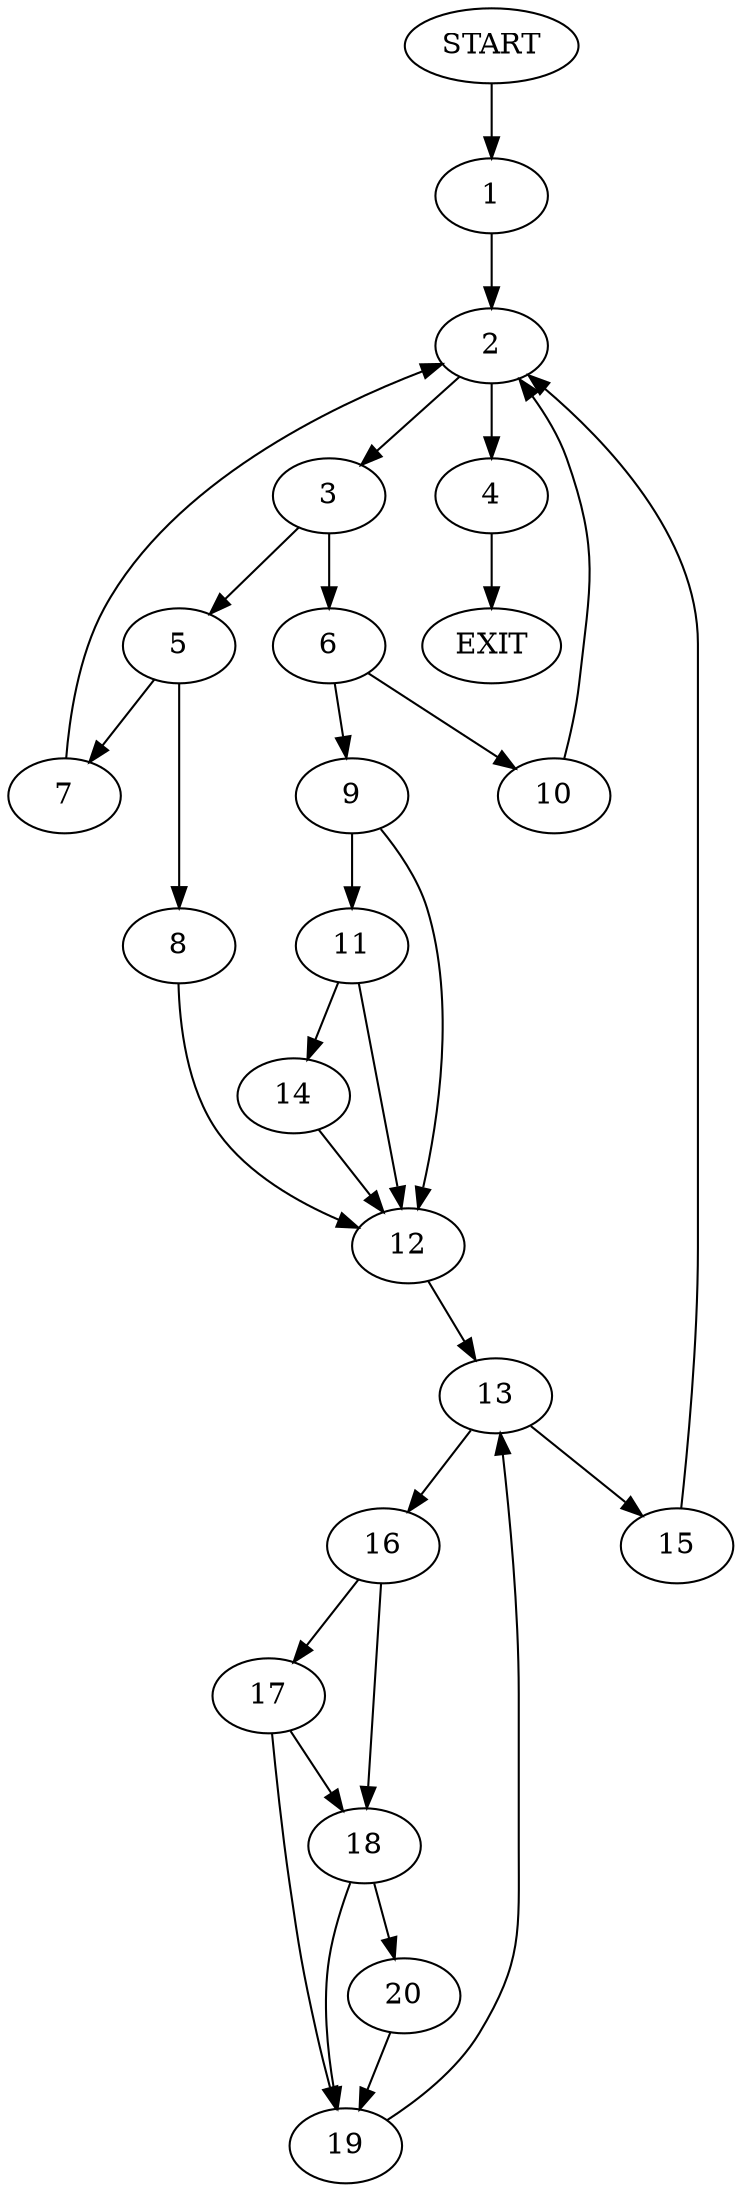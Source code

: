 digraph {
0 [label="START"]
21 [label="EXIT"]
0 -> 1
1 -> 2
2 -> 3
2 -> 4
4 -> 21
3 -> 5
3 -> 6
5 -> 7
5 -> 8
6 -> 9
6 -> 10
10 -> 2
9 -> 11
9 -> 12
12 -> 13
11 -> 14
11 -> 12
14 -> 12
8 -> 12
7 -> 2
13 -> 15
13 -> 16
15 -> 2
16 -> 17
16 -> 18
17 -> 18
17 -> 19
18 -> 19
18 -> 20
19 -> 13
20 -> 19
}

